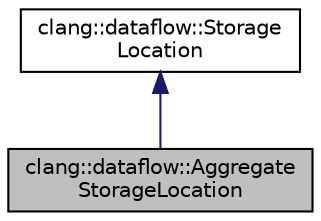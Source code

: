 digraph "clang::dataflow::AggregateStorageLocation"
{
 // LATEX_PDF_SIZE
  bgcolor="transparent";
  edge [fontname="Helvetica",fontsize="10",labelfontname="Helvetica",labelfontsize="10"];
  node [fontname="Helvetica",fontsize="10",shape=record];
  Node1 [label="clang::dataflow::Aggregate\lStorageLocation",height=0.2,width=0.4,color="black", fillcolor="grey75", style="filled", fontcolor="black",tooltip="A storage location which is subdivided into smaller storage locations that can be traced independentl..."];
  Node2 -> Node1 [dir="back",color="midnightblue",fontsize="10",style="solid",fontname="Helvetica"];
  Node2 [label="clang::dataflow::Storage\lLocation",height=0.2,width=0.4,color="black",URL="$classclang_1_1dataflow_1_1StorageLocation.html",tooltip="Base class for elements of the local variable store and of the heap."];
}
